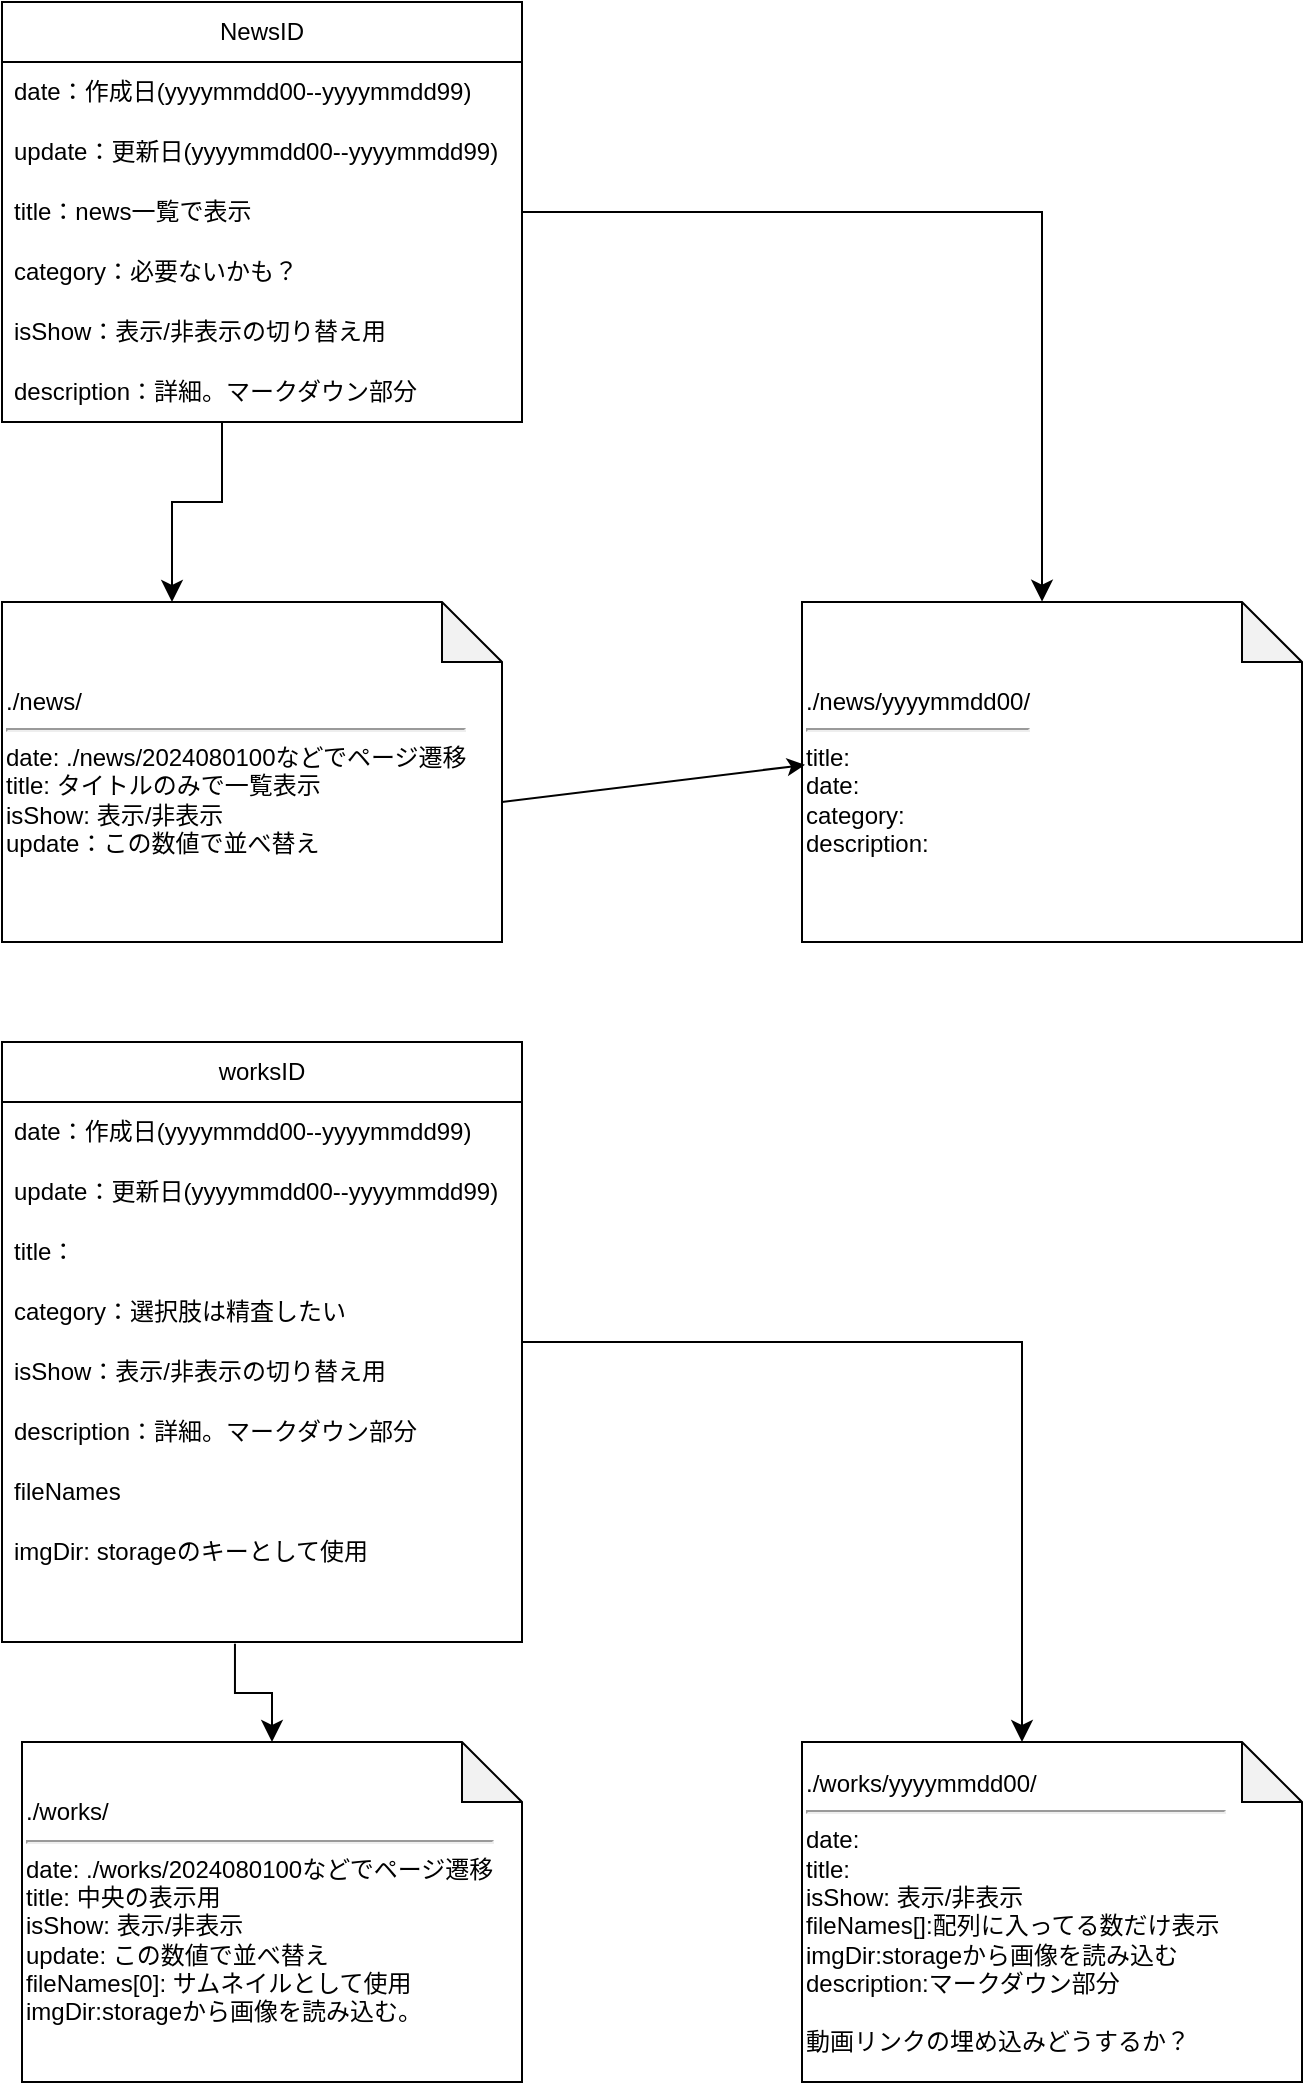 <mxfile>
    <diagram id="5GK9iA3hvEZgMxkwGqJO" name="Page-1">
        <mxGraphModel dx="1063" dy="944" grid="1" gridSize="10" guides="1" tooltips="1" connect="1" arrows="1" fold="1" page="1" pageScale="1" pageWidth="827" pageHeight="1169" math="0" shadow="0">
            <root>
                <mxCell id="0"/>
                <mxCell id="1" parent="0"/>
                <mxCell id="2" value="NewsID" style="swimlane;fontStyle=0;childLayout=stackLayout;horizontal=1;startSize=30;horizontalStack=0;resizeParent=1;resizeParentMax=0;resizeLast=0;collapsible=1;marginBottom=0;whiteSpace=wrap;html=1;" vertex="1" parent="1">
                    <mxGeometry x="40" y="10" width="260" height="210" as="geometry"/>
                </mxCell>
                <mxCell id="3" value="date：作成日(yyyymmdd00--yyyymmdd99)" style="text;strokeColor=none;fillColor=none;align=left;verticalAlign=middle;spacingLeft=4;spacingRight=4;overflow=hidden;points=[[0,0.5],[1,0.5]];portConstraint=eastwest;rotatable=0;whiteSpace=wrap;html=1;" vertex="1" parent="2">
                    <mxGeometry y="30" width="260" height="30" as="geometry"/>
                </mxCell>
                <mxCell id="4" value="update：更新日(yyyymmdd00--yyyymmdd99)" style="text;strokeColor=none;fillColor=none;align=left;verticalAlign=middle;spacingLeft=4;spacingRight=4;overflow=hidden;points=[[0,0.5],[1,0.5]];portConstraint=eastwest;rotatable=0;whiteSpace=wrap;html=1;" vertex="1" parent="2">
                    <mxGeometry y="60" width="260" height="30" as="geometry"/>
                </mxCell>
                <mxCell id="5" value="title：news一覧で表示" style="text;strokeColor=none;fillColor=none;align=left;verticalAlign=middle;spacingLeft=4;spacingRight=4;overflow=hidden;points=[[0,0.5],[1,0.5]];portConstraint=eastwest;rotatable=0;whiteSpace=wrap;html=1;" vertex="1" parent="2">
                    <mxGeometry y="90" width="260" height="30" as="geometry"/>
                </mxCell>
                <mxCell id="8" value="category：必要ないかも？" style="text;strokeColor=none;fillColor=none;align=left;verticalAlign=middle;spacingLeft=4;spacingRight=4;overflow=hidden;points=[[0,0.5],[1,0.5]];portConstraint=eastwest;rotatable=0;whiteSpace=wrap;html=1;" vertex="1" parent="2">
                    <mxGeometry y="120" width="260" height="30" as="geometry"/>
                </mxCell>
                <mxCell id="7" value="isShow：表示/非表示の切り替え用" style="text;strokeColor=none;fillColor=none;align=left;verticalAlign=middle;spacingLeft=4;spacingRight=4;overflow=hidden;points=[[0,0.5],[1,0.5]];portConstraint=eastwest;rotatable=0;whiteSpace=wrap;html=1;" vertex="1" parent="2">
                    <mxGeometry y="150" width="260" height="30" as="geometry"/>
                </mxCell>
                <mxCell id="9" value="description：詳細。マークダウン部分" style="text;strokeColor=none;fillColor=none;align=left;verticalAlign=middle;spacingLeft=4;spacingRight=4;overflow=hidden;points=[[0,0.5],[1,0.5]];portConstraint=eastwest;rotatable=0;whiteSpace=wrap;html=1;" vertex="1" parent="2">
                    <mxGeometry y="180" width="260" height="30" as="geometry"/>
                </mxCell>
                <mxCell id="15" value="" style="edgeStyle=segmentEdgeStyle;endArrow=classic;html=1;curved=0;rounded=0;endSize=8;startSize=8;" edge="1" parent="2" target="10">
                    <mxGeometry width="50" height="50" relative="1" as="geometry">
                        <mxPoint x="110" y="210" as="sourcePoint"/>
                        <mxPoint x="160" y="160" as="targetPoint"/>
                        <Array as="points">
                            <mxPoint x="110" y="250"/>
                            <mxPoint x="85" y="250"/>
                        </Array>
                    </mxGeometry>
                </mxCell>
                <mxCell id="10" value="./news/&lt;br&gt;&lt;hr&gt;date: ./news/2024080100などでページ遷移&lt;br&gt;title: タイトルのみで一覧表示&lt;br&gt;isShow: 表示/非表示&lt;br&gt;update：この数値で並べ替え" style="shape=note;whiteSpace=wrap;html=1;backgroundOutline=1;darkOpacity=0.05;align=left;" vertex="1" parent="1">
                    <mxGeometry x="40" y="310" width="250" height="170" as="geometry"/>
                </mxCell>
                <mxCell id="13" value="./news/yyyymmdd00/&lt;br&gt;&lt;hr&gt;title:&lt;br&gt;date:&lt;br&gt;category:&lt;br&gt;description:&lt;br&gt;" style="shape=note;whiteSpace=wrap;html=1;backgroundOutline=1;darkOpacity=0.05;align=left;" vertex="1" parent="1">
                    <mxGeometry x="440" y="310" width="250" height="170" as="geometry"/>
                </mxCell>
                <mxCell id="14" value="" style="endArrow=classic;html=1;entryX=0.006;entryY=0.479;entryDx=0;entryDy=0;entryPerimeter=0;exitX=0;exitY=0;exitDx=250;exitDy=100;exitPerimeter=0;" edge="1" parent="1" source="10" target="13">
                    <mxGeometry width="50" height="50" relative="1" as="geometry">
                        <mxPoint x="290" y="450" as="sourcePoint"/>
                        <mxPoint x="410" y="280" as="targetPoint"/>
                    </mxGeometry>
                </mxCell>
                <mxCell id="16" value="" style="edgeStyle=elbowEdgeStyle;elbow=horizontal;endArrow=classic;html=1;curved=0;rounded=0;endSize=8;startSize=8;entryX=0.481;entryY=-0.001;entryDx=0;entryDy=0;entryPerimeter=0;exitX=1;exitY=0.5;exitDx=0;exitDy=0;" edge="1" parent="1" source="5" target="13">
                    <mxGeometry width="50" height="50" relative="1" as="geometry">
                        <mxPoint x="340" y="140" as="sourcePoint"/>
                        <mxPoint x="560" y="300" as="targetPoint"/>
                        <Array as="points">
                            <mxPoint x="560" y="200"/>
                        </Array>
                    </mxGeometry>
                </mxCell>
                <mxCell id="17" value="worksID" style="swimlane;fontStyle=0;childLayout=stackLayout;horizontal=1;startSize=30;horizontalStack=0;resizeParent=1;resizeParentMax=0;resizeLast=0;collapsible=1;marginBottom=0;whiteSpace=wrap;html=1;" vertex="1" parent="1">
                    <mxGeometry x="40" y="530" width="260" height="300" as="geometry"/>
                </mxCell>
                <mxCell id="18" value="date：作成日(yyyymmdd00--yyyymmdd99)" style="text;strokeColor=none;fillColor=none;align=left;verticalAlign=middle;spacingLeft=4;spacingRight=4;overflow=hidden;points=[[0,0.5],[1,0.5]];portConstraint=eastwest;rotatable=0;whiteSpace=wrap;html=1;" vertex="1" parent="17">
                    <mxGeometry y="30" width="260" height="30" as="geometry"/>
                </mxCell>
                <mxCell id="19" value="update：更新日(yyyymmdd00--yyyymmdd99)" style="text;strokeColor=none;fillColor=none;align=left;verticalAlign=middle;spacingLeft=4;spacingRight=4;overflow=hidden;points=[[0,0.5],[1,0.5]];portConstraint=eastwest;rotatable=0;whiteSpace=wrap;html=1;" vertex="1" parent="17">
                    <mxGeometry y="60" width="260" height="30" as="geometry"/>
                </mxCell>
                <mxCell id="20" value="title：" style="text;strokeColor=none;fillColor=none;align=left;verticalAlign=middle;spacingLeft=4;spacingRight=4;overflow=hidden;points=[[0,0.5],[1,0.5]];portConstraint=eastwest;rotatable=0;whiteSpace=wrap;html=1;" vertex="1" parent="17">
                    <mxGeometry y="90" width="260" height="30" as="geometry"/>
                </mxCell>
                <mxCell id="21" value="category：選択肢は精査したい" style="text;strokeColor=none;fillColor=none;align=left;verticalAlign=middle;spacingLeft=4;spacingRight=4;overflow=hidden;points=[[0,0.5],[1,0.5]];portConstraint=eastwest;rotatable=0;whiteSpace=wrap;html=1;" vertex="1" parent="17">
                    <mxGeometry y="120" width="260" height="30" as="geometry"/>
                </mxCell>
                <mxCell id="22" value="isShow：表示/非表示の切り替え用" style="text;strokeColor=none;fillColor=none;align=left;verticalAlign=middle;spacingLeft=4;spacingRight=4;overflow=hidden;points=[[0,0.5],[1,0.5]];portConstraint=eastwest;rotatable=0;whiteSpace=wrap;html=1;" vertex="1" parent="17">
                    <mxGeometry y="150" width="260" height="30" as="geometry"/>
                </mxCell>
                <mxCell id="23" value="description：詳細。マークダウン部分" style="text;strokeColor=none;fillColor=none;align=left;verticalAlign=middle;spacingLeft=4;spacingRight=4;overflow=hidden;points=[[0,0.5],[1,0.5]];portConstraint=eastwest;rotatable=0;whiteSpace=wrap;html=1;" vertex="1" parent="17">
                    <mxGeometry y="180" width="260" height="30" as="geometry"/>
                </mxCell>
                <mxCell id="25" value="fileNames" style="text;strokeColor=none;fillColor=none;align=left;verticalAlign=middle;spacingLeft=4;spacingRight=4;overflow=hidden;points=[[0,0.5],[1,0.5]];portConstraint=eastwest;rotatable=0;whiteSpace=wrap;html=1;" vertex="1" parent="17">
                    <mxGeometry y="210" width="260" height="30" as="geometry"/>
                </mxCell>
                <mxCell id="26" value="imgDir: storageのキーとして使用" style="text;strokeColor=none;fillColor=none;align=left;verticalAlign=middle;spacingLeft=4;spacingRight=4;overflow=hidden;points=[[0,0.5],[1,0.5]];portConstraint=eastwest;rotatable=0;whiteSpace=wrap;html=1;" vertex="1" parent="17">
                    <mxGeometry y="240" width="260" height="30" as="geometry"/>
                </mxCell>
                <mxCell id="27" style="text;strokeColor=none;fillColor=none;align=left;verticalAlign=middle;spacingLeft=4;spacingRight=4;overflow=hidden;points=[[0,0.5],[1,0.5]];portConstraint=eastwest;rotatable=0;whiteSpace=wrap;html=1;" vertex="1" parent="17">
                    <mxGeometry y="270" width="260" height="30" as="geometry"/>
                </mxCell>
                <mxCell id="28" value="./works/&lt;br&gt;&lt;hr&gt;date: ./works/2024080100などでページ遷移&lt;br&gt;title: 中央の表示用&lt;br&gt;isShow: 表示/非表示&lt;br&gt;update: この数値で並べ替え&lt;br&gt;fileNames[0]: サムネイルとして使用&lt;br&gt;imgDir:storageから画像を読み込む。" style="shape=note;whiteSpace=wrap;html=1;backgroundOutline=1;darkOpacity=0.05;align=left;" vertex="1" parent="1">
                    <mxGeometry x="50" y="880" width="250" height="170" as="geometry"/>
                </mxCell>
                <mxCell id="29" value="./works/yyyymmdd00/&lt;br&gt;&lt;hr&gt;date:&amp;nbsp;&lt;br&gt;title:&amp;nbsp;&lt;br&gt;isShow: 表示/非表示&lt;br&gt;fileNames[]:配列に入ってる数だけ表示&amp;nbsp;&lt;br&gt;imgDir:storageから画像を読み込む&lt;br&gt;description:マークダウン部分&lt;br&gt;&lt;br&gt;動画リンクの埋め込みどうするか？" style="shape=note;whiteSpace=wrap;html=1;backgroundOutline=1;darkOpacity=0.05;align=left;" vertex="1" parent="1">
                    <mxGeometry x="440" y="880" width="250" height="170" as="geometry"/>
                </mxCell>
                <mxCell id="33" value="" style="edgeStyle=elbowEdgeStyle;elbow=vertical;endArrow=classic;html=1;curved=0;rounded=0;endSize=8;startSize=8;entryX=0.5;entryY=0;entryDx=0;entryDy=0;entryPerimeter=0;exitX=0.448;exitY=1.028;exitDx=0;exitDy=0;exitPerimeter=0;" edge="1" parent="1" source="27" target="28">
                    <mxGeometry width="50" height="50" relative="1" as="geometry">
                        <mxPoint x="160" y="830" as="sourcePoint"/>
                        <mxPoint x="210" y="880" as="targetPoint"/>
                    </mxGeometry>
                </mxCell>
                <mxCell id="34" value="" style="edgeStyle=segmentEdgeStyle;endArrow=classic;html=1;curved=0;rounded=0;endSize=8;startSize=8;entryX=0;entryY=0;entryDx=110.0;entryDy=0;entryPerimeter=0;" edge="1" parent="1" target="29">
                    <mxGeometry width="50" height="50" relative="1" as="geometry">
                        <mxPoint x="300" y="680" as="sourcePoint"/>
                        <mxPoint x="350" y="630" as="targetPoint"/>
                        <Array as="points">
                            <mxPoint x="550" y="680"/>
                        </Array>
                    </mxGeometry>
                </mxCell>
            </root>
        </mxGraphModel>
    </diagram>
</mxfile>